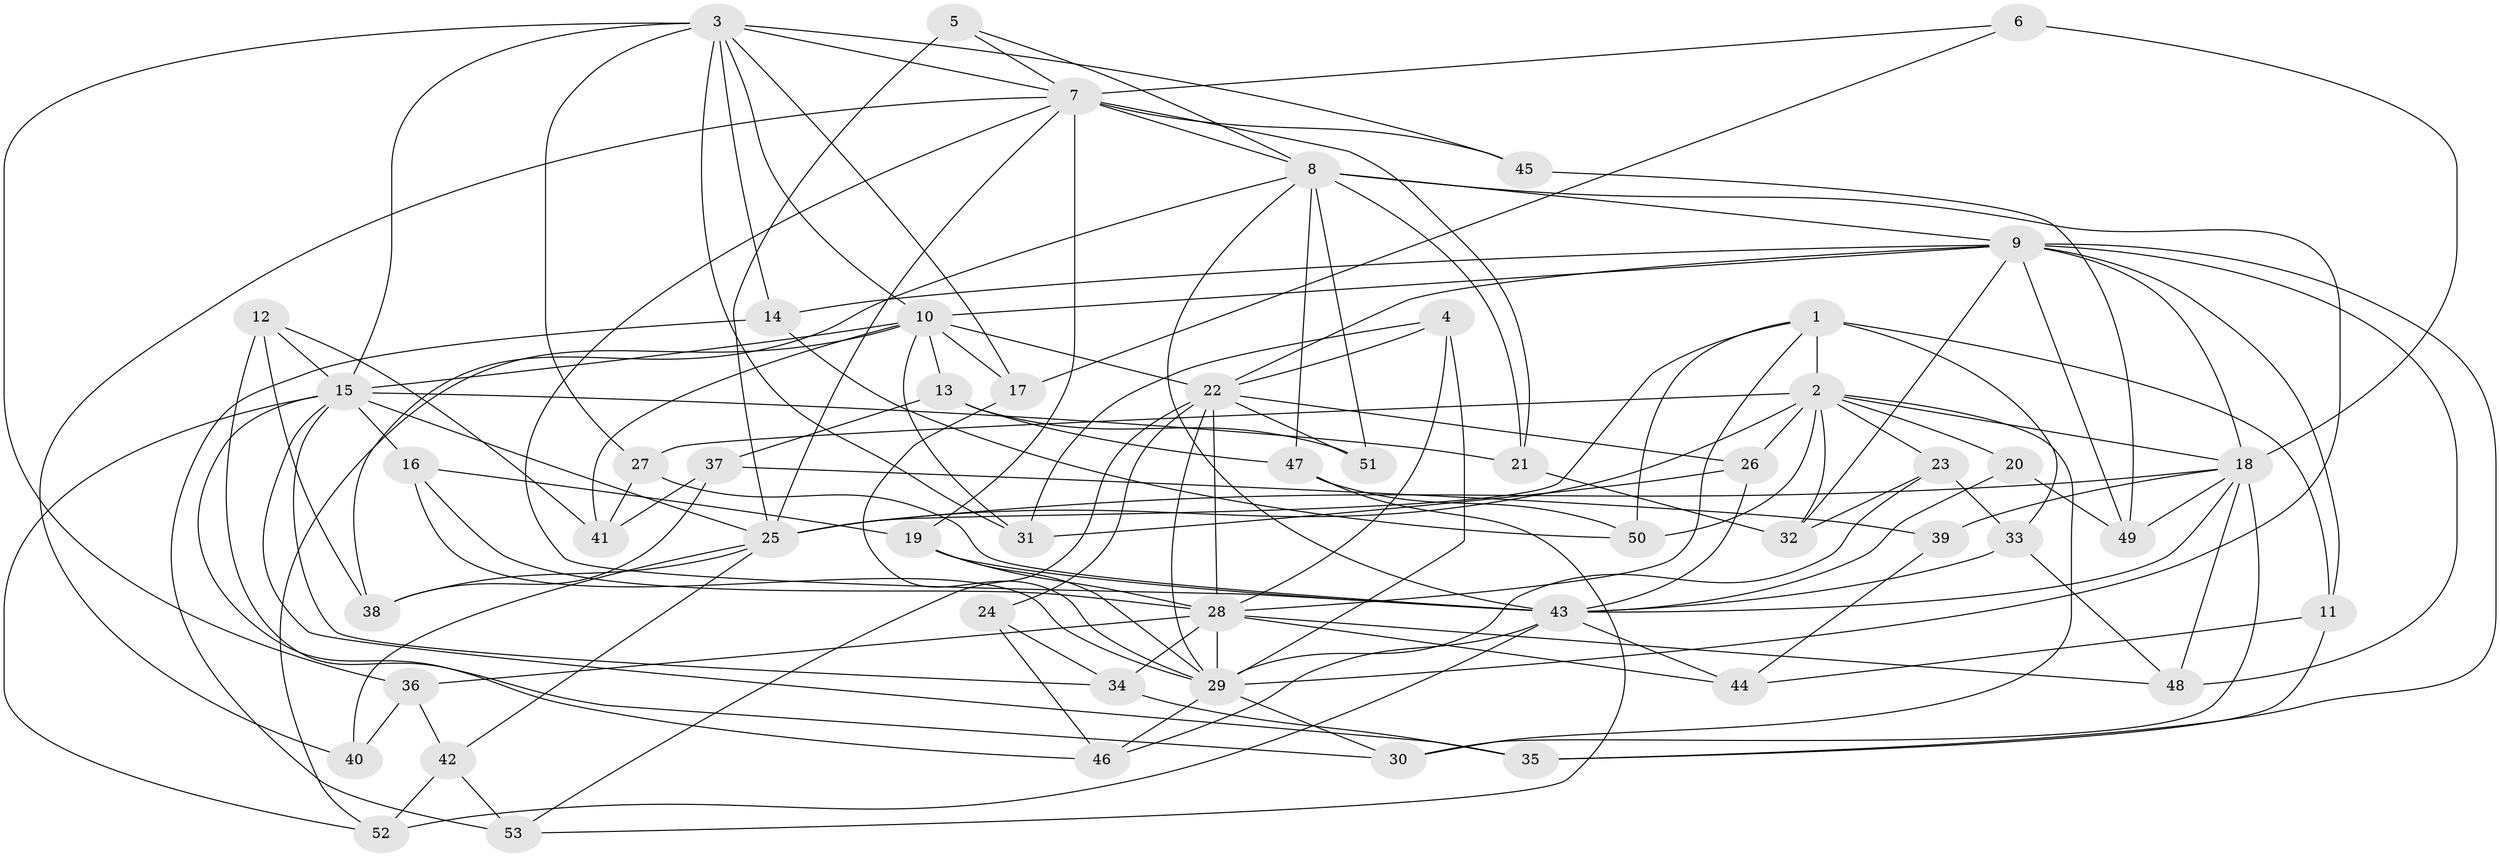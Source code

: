 // original degree distribution, {4: 1.0}
// Generated by graph-tools (version 1.1) at 2025/38/03/09/25 02:38:07]
// undirected, 53 vertices, 140 edges
graph export_dot {
graph [start="1"]
  node [color=gray90,style=filled];
  1;
  2;
  3;
  4;
  5;
  6;
  7;
  8;
  9;
  10;
  11;
  12;
  13;
  14;
  15;
  16;
  17;
  18;
  19;
  20;
  21;
  22;
  23;
  24;
  25;
  26;
  27;
  28;
  29;
  30;
  31;
  32;
  33;
  34;
  35;
  36;
  37;
  38;
  39;
  40;
  41;
  42;
  43;
  44;
  45;
  46;
  47;
  48;
  49;
  50;
  51;
  52;
  53;
  1 -- 2 [weight=3.0];
  1 -- 11 [weight=1.0];
  1 -- 25 [weight=1.0];
  1 -- 28 [weight=1.0];
  1 -- 33 [weight=1.0];
  1 -- 50 [weight=1.0];
  2 -- 18 [weight=1.0];
  2 -- 20 [weight=1.0];
  2 -- 23 [weight=1.0];
  2 -- 25 [weight=1.0];
  2 -- 26 [weight=1.0];
  2 -- 27 [weight=1.0];
  2 -- 30 [weight=1.0];
  2 -- 32 [weight=1.0];
  2 -- 50 [weight=1.0];
  3 -- 7 [weight=1.0];
  3 -- 10 [weight=2.0];
  3 -- 14 [weight=1.0];
  3 -- 15 [weight=1.0];
  3 -- 17 [weight=1.0];
  3 -- 27 [weight=1.0];
  3 -- 31 [weight=1.0];
  3 -- 36 [weight=1.0];
  3 -- 45 [weight=1.0];
  4 -- 22 [weight=1.0];
  4 -- 28 [weight=1.0];
  4 -- 29 [weight=1.0];
  4 -- 31 [weight=1.0];
  5 -- 7 [weight=1.0];
  5 -- 8 [weight=1.0];
  5 -- 25 [weight=2.0];
  6 -- 7 [weight=1.0];
  6 -- 17 [weight=1.0];
  6 -- 18 [weight=2.0];
  7 -- 8 [weight=1.0];
  7 -- 19 [weight=2.0];
  7 -- 21 [weight=1.0];
  7 -- 25 [weight=1.0];
  7 -- 40 [weight=1.0];
  7 -- 43 [weight=1.0];
  7 -- 45 [weight=2.0];
  8 -- 9 [weight=1.0];
  8 -- 21 [weight=1.0];
  8 -- 29 [weight=1.0];
  8 -- 38 [weight=1.0];
  8 -- 43 [weight=1.0];
  8 -- 47 [weight=1.0];
  8 -- 51 [weight=2.0];
  9 -- 10 [weight=1.0];
  9 -- 11 [weight=1.0];
  9 -- 14 [weight=1.0];
  9 -- 18 [weight=1.0];
  9 -- 22 [weight=1.0];
  9 -- 32 [weight=1.0];
  9 -- 35 [weight=1.0];
  9 -- 48 [weight=1.0];
  9 -- 49 [weight=1.0];
  10 -- 13 [weight=1.0];
  10 -- 15 [weight=1.0];
  10 -- 17 [weight=1.0];
  10 -- 22 [weight=1.0];
  10 -- 31 [weight=1.0];
  10 -- 41 [weight=1.0];
  10 -- 52 [weight=1.0];
  11 -- 35 [weight=1.0];
  11 -- 44 [weight=1.0];
  12 -- 15 [weight=1.0];
  12 -- 30 [weight=1.0];
  12 -- 38 [weight=1.0];
  12 -- 41 [weight=1.0];
  13 -- 37 [weight=1.0];
  13 -- 47 [weight=1.0];
  13 -- 51 [weight=1.0];
  14 -- 50 [weight=1.0];
  14 -- 53 [weight=1.0];
  15 -- 16 [weight=1.0];
  15 -- 21 [weight=1.0];
  15 -- 25 [weight=1.0];
  15 -- 34 [weight=1.0];
  15 -- 35 [weight=1.0];
  15 -- 46 [weight=1.0];
  15 -- 52 [weight=1.0];
  16 -- 19 [weight=1.0];
  16 -- 28 [weight=1.0];
  16 -- 29 [weight=1.0];
  17 -- 29 [weight=1.0];
  18 -- 25 [weight=2.0];
  18 -- 30 [weight=1.0];
  18 -- 39 [weight=2.0];
  18 -- 43 [weight=1.0];
  18 -- 48 [weight=1.0];
  18 -- 49 [weight=1.0];
  19 -- 28 [weight=1.0];
  19 -- 29 [weight=1.0];
  19 -- 43 [weight=1.0];
  20 -- 43 [weight=2.0];
  20 -- 49 [weight=1.0];
  21 -- 32 [weight=1.0];
  22 -- 24 [weight=2.0];
  22 -- 26 [weight=1.0];
  22 -- 28 [weight=1.0];
  22 -- 29 [weight=1.0];
  22 -- 51 [weight=1.0];
  22 -- 53 [weight=1.0];
  23 -- 29 [weight=1.0];
  23 -- 32 [weight=1.0];
  23 -- 33 [weight=1.0];
  24 -- 34 [weight=1.0];
  24 -- 46 [weight=1.0];
  25 -- 38 [weight=1.0];
  25 -- 40 [weight=2.0];
  25 -- 42 [weight=1.0];
  26 -- 31 [weight=1.0];
  26 -- 43 [weight=1.0];
  27 -- 41 [weight=1.0];
  27 -- 43 [weight=1.0];
  28 -- 29 [weight=3.0];
  28 -- 34 [weight=1.0];
  28 -- 36 [weight=1.0];
  28 -- 44 [weight=1.0];
  28 -- 48 [weight=1.0];
  29 -- 30 [weight=1.0];
  29 -- 46 [weight=1.0];
  33 -- 43 [weight=1.0];
  33 -- 48 [weight=1.0];
  34 -- 35 [weight=1.0];
  36 -- 40 [weight=1.0];
  36 -- 42 [weight=1.0];
  37 -- 38 [weight=1.0];
  37 -- 39 [weight=1.0];
  37 -- 41 [weight=1.0];
  39 -- 44 [weight=1.0];
  42 -- 52 [weight=1.0];
  42 -- 53 [weight=1.0];
  43 -- 44 [weight=1.0];
  43 -- 46 [weight=1.0];
  43 -- 52 [weight=1.0];
  45 -- 49 [weight=1.0];
  47 -- 50 [weight=1.0];
  47 -- 53 [weight=1.0];
}
